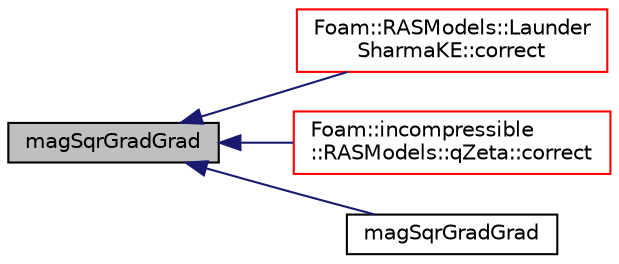 digraph "magSqrGradGrad"
{
  bgcolor="transparent";
  edge [fontname="Helvetica",fontsize="10",labelfontname="Helvetica",labelfontsize="10"];
  node [fontname="Helvetica",fontsize="10",shape=record];
  rankdir="LR";
  Node15799 [label="magSqrGradGrad",height=0.2,width=0.4,color="black", fillcolor="grey75", style="filled", fontcolor="black"];
  Node15799 -> Node15800 [dir="back",color="midnightblue",fontsize="10",style="solid",fontname="Helvetica"];
  Node15800 [label="Foam::RASModels::Launder\lSharmaKE::correct",height=0.2,width=0.4,color="red",URL="$a32353.html#a3ae44b28050c3aa494c1d8e18cf618c1",tooltip="Solve the turbulence equations and correct the turbulence viscosity. "];
  Node15799 -> Node15802 [dir="back",color="midnightblue",fontsize="10",style="solid",fontname="Helvetica"];
  Node15802 [label="Foam::incompressible\l::RASModels::qZeta::correct",height=0.2,width=0.4,color="red",URL="$a32073.html#a3ae44b28050c3aa494c1d8e18cf618c1",tooltip="Solve the turbulence equations and correct the turbulence viscosity. "];
  Node15799 -> Node15804 [dir="back",color="midnightblue",fontsize="10",style="solid",fontname="Helvetica"];
  Node15804 [label="magSqrGradGrad",height=0.2,width=0.4,color="black",URL="$a21861.html#a949bc5a51d74fbb3d93afc712a702459"];
}
